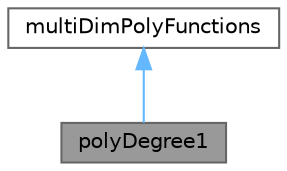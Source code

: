 digraph "polyDegree1"
{
 // LATEX_PDF_SIZE
  bgcolor="transparent";
  edge [fontname=Helvetica,fontsize=10,labelfontname=Helvetica,labelfontsize=10];
  node [fontname=Helvetica,fontsize=10,shape=box,height=0.2,width=0.4];
  Node1 [id="Node000001",label="polyDegree1",height=0.2,width=0.4,color="gray40", fillcolor="grey60", style="filled", fontcolor="black",tooltip="First degree polynominal function."];
  Node2 -> Node1 [id="edge1_Node000001_Node000002",dir="back",color="steelblue1",style="solid",tooltip=" "];
  Node2 [id="Node000002",label="multiDimPolyFunctions",height=0.2,width=0.4,color="gray40", fillcolor="white", style="filled",URL="$classFoam_1_1multiDimPolyFunctions.html",tooltip="base class for polynomial functions"];
}
